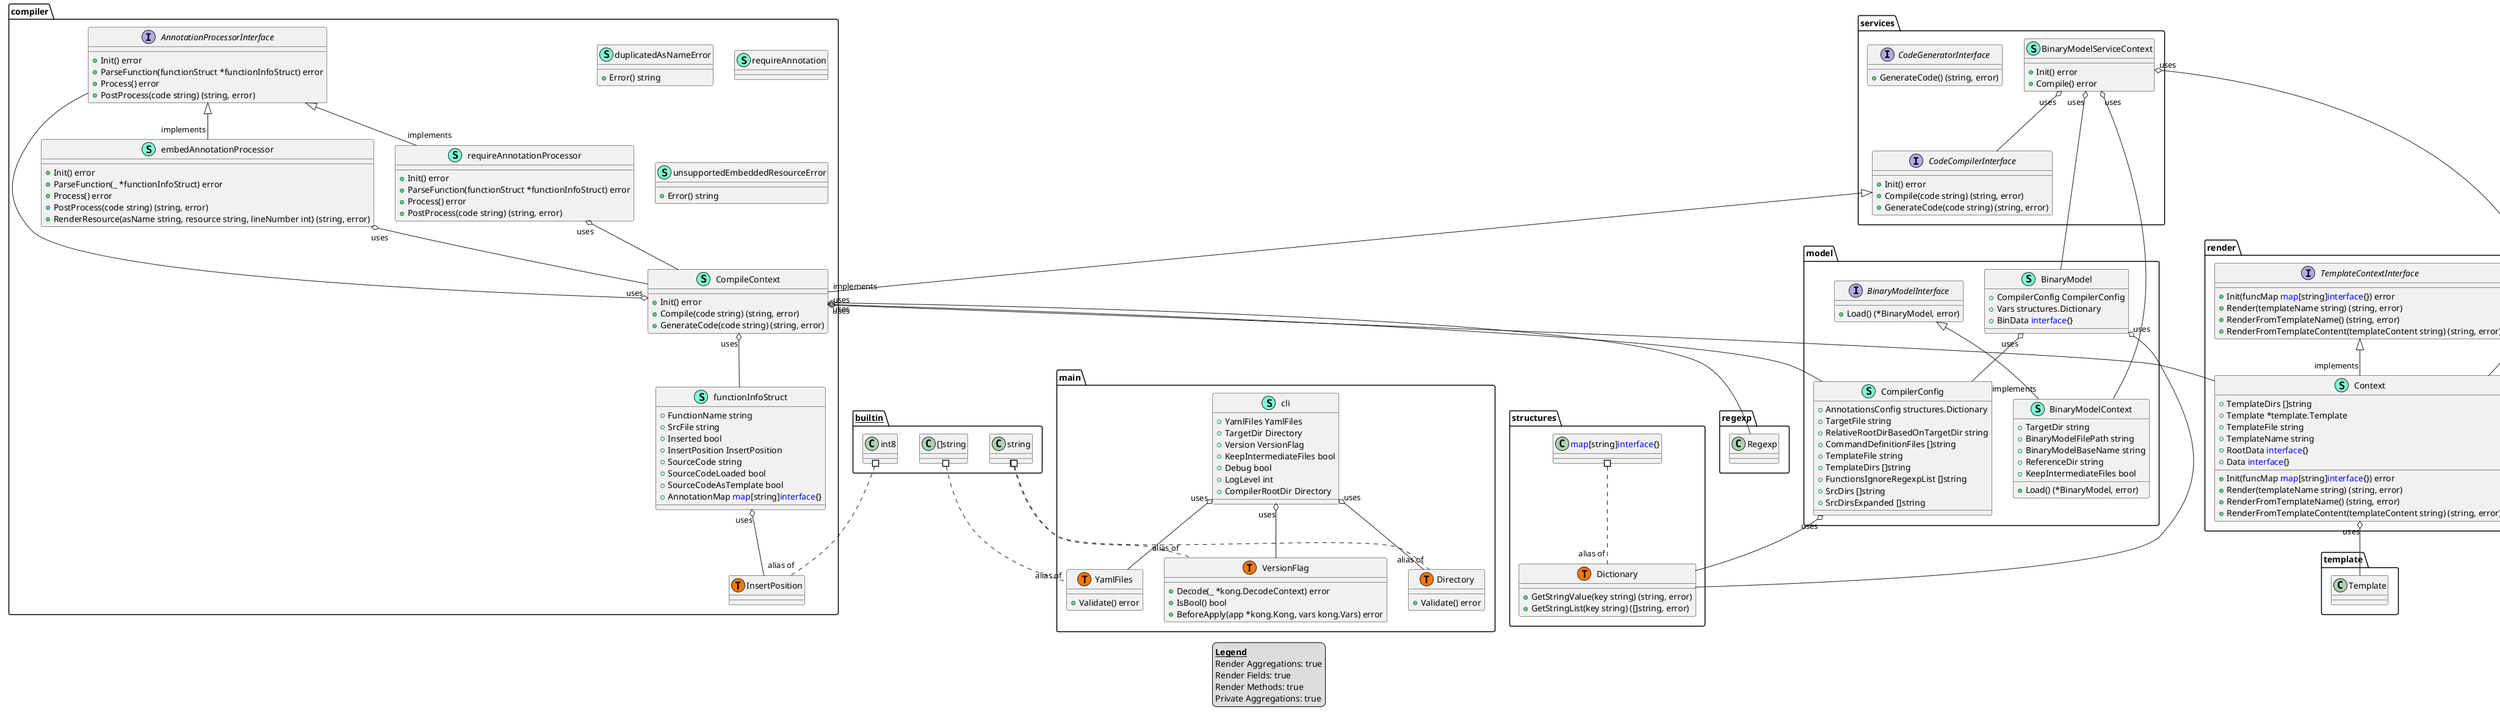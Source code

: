 @startuml
legend
<u><b>Legend</b></u>
Render Aggregations: true
Render Fields: true
Render Methods: true
Private Aggregations: true
end legend
namespace compiler {
    interface AnnotationProcessorInterface  {
        + Init() error
        + ParseFunction(functionStruct *functionInfoStruct) error
        + Process() error
        + PostProcess(code string) (string, error)

    }
    class CompileContext << (S,Aquamarine) >> {
        + Init() error
        + Compile(code string) (string, error)
        + GenerateCode(code string) (string, error)

    }
    class compiler.InsertPosition << (T, #FF7700) >>  {
    }
    class duplicatedAsNameError << (S,Aquamarine) >> {
        + Error() string

    }
    class embedAnnotationProcessor << (S,Aquamarine) >> {
        + Init() error
        + ParseFunction(_ *functionInfoStruct) error
        + Process() error
        + PostProcess(code string) (string, error)
        + RenderResource(asName string, resource string, lineNumber int) (string, error)

    }
    class functionInfoStruct << (S,Aquamarine) >> {
        + FunctionName string
        + SrcFile string
        + Inserted bool
        + InsertPosition InsertPosition
        + SourceCode string
        + SourceCodeLoaded bool
        + SourceCodeAsTemplate bool
        + AnnotationMap <font color=blue>map</font>[string]<font color=blue>interface</font>{}

    }
    class requireAnnotation << (S,Aquamarine) >> {
    }
    class requireAnnotationProcessor << (S,Aquamarine) >> {
        + Init() error
        + ParseFunction(functionStruct *functionInfoStruct) error
        + Process() error
        + PostProcess(code string) (string, error)

    }
    class unsupportedEmbeddedResourceError << (S,Aquamarine) >> {
        + Error() string

    }
}

"services.CodeCompilerInterface" <|-- "implements""compiler.CompileContext"
"compiler.AnnotationProcessorInterface" <|-- "implements""compiler.embedAnnotationProcessor"
"compiler.AnnotationProcessorInterface" <|-- "implements""compiler.requireAnnotationProcessor"

"compiler.CompileContext""uses" o-- "compiler.AnnotationProcessorInterface"
"compiler.CompileContext""uses" o-- "compiler.functionInfoStruct"
"compiler.CompileContext""uses" o-- "model.CompilerConfig"
"compiler.CompileContext""uses" o-- "regexp.Regexp"
"compiler.CompileContext""uses" o-- "render.Context"
"compiler.embedAnnotationProcessor""uses" o-- "compiler.CompileContext"
"compiler.functionInfoStruct""uses" o-- "compiler.InsertPosition"
"compiler.requireAnnotationProcessor""uses" o-- "compiler.CompileContext"

namespace main {
    class Directory << (S,Aquamarine) >> {
        + Validate() error

    }
    class VersionFlag << (S,Aquamarine) >> {
        + Decode(_ *kong.DecodeContext) error
        + IsBool() bool
        + BeforeApply(app *kong.Kong, vars kong.Vars) error

    }
    class YamlFiles << (S,Aquamarine) >> {
        + Validate() error

    }
    class cli << (S,Aquamarine) >> {
        + YamlFiles YamlFiles
        + TargetDir Directory
        + Version VersionFlag
        + KeepIntermediateFiles bool
        + Debug bool
        + LogLevel int
        + CompilerRootDir Directory

    }
    class main.Directory << (T, #FF7700) >>  {
    }
    class main.VersionFlag << (T, #FF7700) >>  {
    }
    class main.YamlFiles << (T, #FF7700) >>  {
    }
}


"main.cli""uses" o-- "main.Directory"
"main.cli""uses" o-- "main.VersionFlag"
"main.cli""uses" o-- "main.YamlFiles"

namespace model {
    class BinaryModel << (S,Aquamarine) >> {
        + CompilerConfig CompilerConfig
        + Vars structures.Dictionary
        + BinData <font color=blue>interface</font>{}

    }
    class BinaryModelContext << (S,Aquamarine) >> {
        + TargetDir string
        + BinaryModelFilePath string
        + BinaryModelBaseName string
        + ReferenceDir string
        + KeepIntermediateFiles bool

        + Load() (*BinaryModel, error)

    }
    interface BinaryModelInterface  {
        + Load() (*BinaryModel, error)

    }
    class CompilerConfig << (S,Aquamarine) >> {
        + AnnotationsConfig structures.Dictionary
        + TargetFile string
        + RelativeRootDirBasedOnTargetDir string
        + CommandDefinitionFiles []string
        + TemplateFile string
        + TemplateDirs []string
        + FunctionsIgnoreRegexpList []string
        + SrcDirs []string
        + SrcDirsExpanded []string

    }
}

"model.BinaryModelInterface" <|-- "implements""model.BinaryModelContext"

"model.BinaryModel""uses" o-- "model.CompilerConfig"
"model.BinaryModel""uses" o-- "structures.Dictionary"
"model.CompilerConfig""uses" o-- "structures.Dictionary"

namespace render {
    class Context << (S,Aquamarine) >> {
        + TemplateDirs []string
        + Template *template.Template
        + TemplateFile string
        + TemplateName string
        + RootData <font color=blue>interface</font>{}
        + Data <font color=blue>interface</font>{}

        + Init(funcMap <font color=blue>map</font>[string]<font color=blue>interface</font>{}) error
        + Render(templateName string) (string, error)
        + RenderFromTemplateName() (string, error)
        + RenderFromTemplateContent(templateContent string) (string, error)

    }
    interface TemplateContextInterface  {
        + Init(funcMap <font color=blue>map</font>[string]<font color=blue>interface</font>{}) error
        + Render(templateName string) (string, error)
        + RenderFromTemplateName() (string, error)
        + RenderFromTemplateContent(templateContent string) (string, error)

    }
}

"render.TemplateContextInterface" <|-- "implements""render.Context"

"render.Context""uses" o-- "template.Template"

namespace services {
    class BinaryModelServiceContext << (S,Aquamarine) >> {
        + Init() error
        + Compile() error

    }
    interface CodeCompilerInterface  {
        + Init() error
        + Compile(code string) (string, error)
        + GenerateCode(code string) (string, error)

    }
    interface CodeGeneratorInterface  {
        + GenerateCode() (string, error)

    }
}


"services.BinaryModelServiceContext""uses" o-- "model.BinaryModel"
"services.BinaryModelServiceContext""uses" o-- "model.BinaryModelContext"
"services.BinaryModelServiceContext""uses" o-- "render.Context"
"services.BinaryModelServiceContext""uses" o-- "services.CodeCompilerInterface"

namespace structures {
    class Dictionary << (S,Aquamarine) >> {
        + GetStringValue(key string) (string, error)
        + GetStringList(key string) ([]string, error)

    }
    class structures.Dictionary << (T, #FF7700) >>  {
    }
}



"__builtin__.[]string" #.. "alias of""main.YamlFiles"
"__builtin__.int8" #.. "alias of""compiler.InsertPosition"
"__builtin__.string" #.. "alias of""main.Directory"
"__builtin__.string" #.. "alias of""main.VersionFlag"
"structures.<font color=blue>map</font>[string]<font color=blue>interface</font>{}" #.. "alias of""structures.Dictionary"
@enduml
